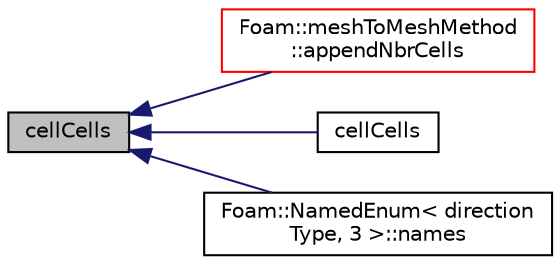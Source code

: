 digraph "cellCells"
{
  bgcolor="transparent";
  edge [fontname="Helvetica",fontsize="10",labelfontname="Helvetica",labelfontsize="10"];
  node [fontname="Helvetica",fontsize="10",shape=record];
  rankdir="LR";
  Node29719 [label="cellCells",height=0.2,width=0.4,color="black", fillcolor="grey75", style="filled", fontcolor="black"];
  Node29719 -> Node29720 [dir="back",color="midnightblue",fontsize="10",style="solid",fontname="Helvetica"];
  Node29720 [label="Foam::meshToMeshMethod\l::appendNbrCells",height=0.2,width=0.4,color="red",URL="$a30513.html#a7584e6ed73aec9fe3e59b7d5db47e6c7",tooltip="Append target cell neihgbour cells to cellIDs list. "];
  Node29719 -> Node29724 [dir="back",color="midnightblue",fontsize="10",style="solid",fontname="Helvetica"];
  Node29724 [label="cellCells",height=0.2,width=0.4,color="black",URL="$a28685.html#a80af326a8f3ee2abedde8478a762ad5b",tooltip="cellCells using cells. "];
  Node29719 -> Node29725 [dir="back",color="midnightblue",fontsize="10",style="solid",fontname="Helvetica"];
  Node29725 [label="Foam::NamedEnum\< direction\lType, 3 \>::names",height=0.2,width=0.4,color="black",URL="$a27113.html#a7350da3a0edd92cd11e6c479c9967dc8"];
}

